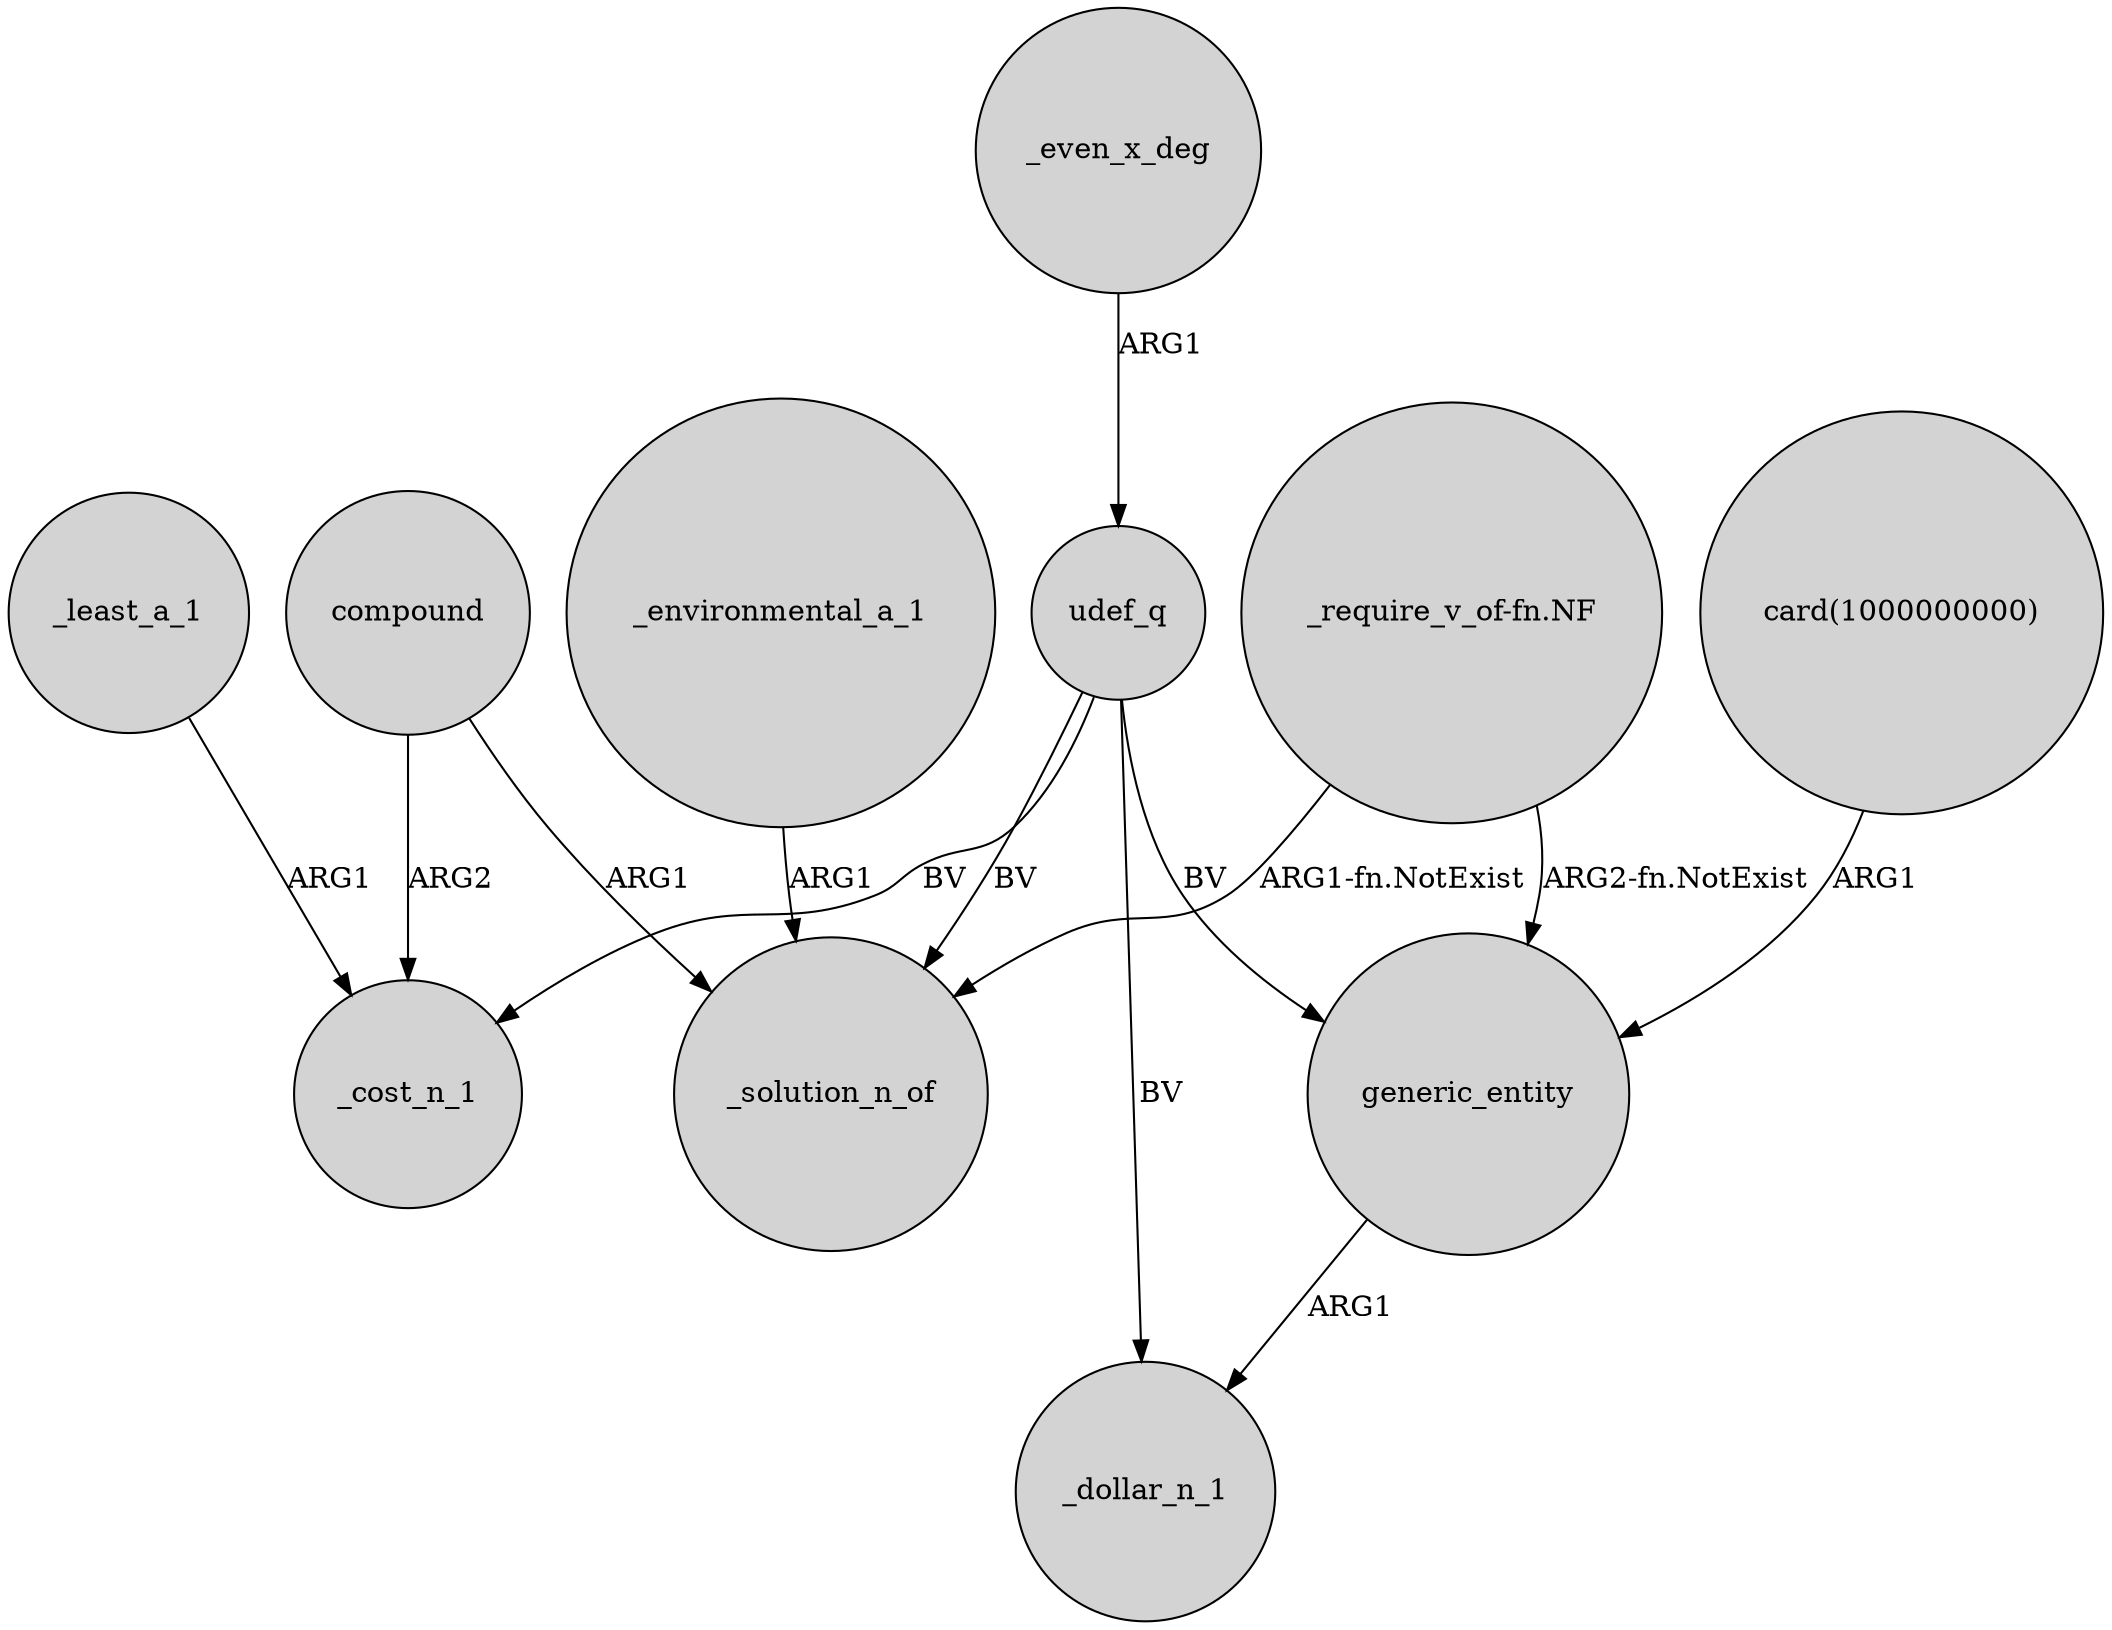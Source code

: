 digraph {
	node [shape=circle style=filled]
	compound -> _cost_n_1 [label=ARG2]
	_environmental_a_1 -> _solution_n_of [label=ARG1]
	_least_a_1 -> _cost_n_1 [label=ARG1]
	"_require_v_of-fn.NF" -> generic_entity [label="ARG2-fn.NotExist"]
	udef_q -> generic_entity [label=BV]
	"card(1000000000)" -> generic_entity [label=ARG1]
	udef_q -> _dollar_n_1 [label=BV]
	udef_q -> _cost_n_1 [label=BV]
	compound -> _solution_n_of [label=ARG1]
	udef_q -> _solution_n_of [label=BV]
	_even_x_deg -> udef_q [label=ARG1]
	"_require_v_of-fn.NF" -> _solution_n_of [label="ARG1-fn.NotExist"]
	generic_entity -> _dollar_n_1 [label=ARG1]
}
